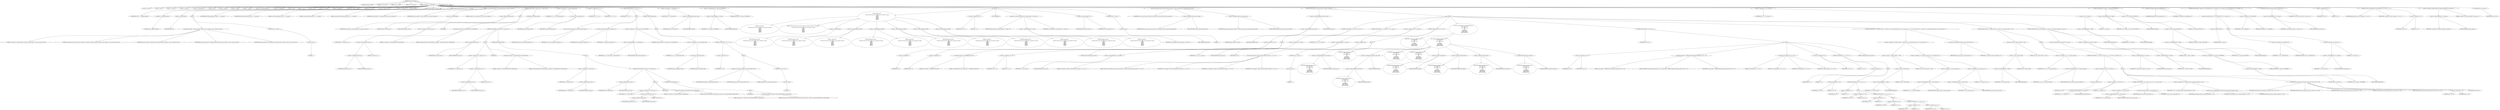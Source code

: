 digraph hostapd_notif_assoc {  
"1000120" [label = "(METHOD,hostapd_notif_assoc)" ]
"1000121" [label = "(PARAM,hostapd_data *hapd)" ]
"1000122" [label = "(PARAM,const u8 *addr)" ]
"1000123" [label = "(PARAM,const u8 *req_ies)" ]
"1000124" [label = "(PARAM,size_t req_ies_len)" ]
"1000125" [label = "(PARAM,int reassoc)" ]
"1000126" [label = "(BLOCK,,)" ]
"1000127" [label = "(LOCAL,v9: const u8 *)" ]
"1000128" [label = "(LOCAL,v10: size_t)" ]
"1000129" [label = "(LOCAL,v11: sta_info *)" ]
"1000130" [label = "(LOCAL,v12: sta_info *)" ]
"1000131" [label = "(LOCAL,v13: hostapd_iface *)" ]
"1000132" [label = "(LOCAL,v14: int)" ]
"1000133" [label = "(LOCAL,v15: __int64)" ]
"1000134" [label = "(LOCAL,v16: __int64)" ]
"1000135" [label = "(LOCAL,v17: __int64)" ]
"1000136" [label = "(LOCAL,v18: wpa_state_machine *)" ]
"1000137" [label = "(LOCAL,v19: unsigned int)" ]
"1000138" [label = "(LOCAL,v20: int)" ]
"1000139" [label = "(LOCAL,v21: u8 *)" ]
"1000140" [label = "(LOCAL,v22: int)" ]
"1000141" [label = "(LOCAL,v23: wpa_event)" ]
"1000142" [label = "(LOCAL,p: unsigned int)" ]
"1000143" [label = "(LOCAL,elems: ieee802_11_elems)" ]
"1000144" [label = "(LOCAL,buf: u8 [ 1064 ])" ]
"1000145" [label = "(LOCAL,v28: unsigned __int64)" ]
"1000146" [label = "(<operator>.assignment,v28 = __readfsqword(0x28u))" ]
"1000147" [label = "(IDENTIFIER,v28,v28 = __readfsqword(0x28u))" ]
"1000148" [label = "(__readfsqword,__readfsqword(0x28u))" ]
"1000149" [label = "(LITERAL,0x28u,__readfsqword(0x28u))" ]
"1000150" [label = "(CONTROL_STRUCTURE,if ( !addr ),if ( !addr ))" ]
"1000151" [label = "(<operator>.logicalNot,!addr)" ]
"1000152" [label = "(IDENTIFIER,addr,!addr)" ]
"1000153" [label = "(BLOCK,,)" ]
"1000154" [label = "(wpa_printf,wpa_printf(2, \"hostapd_notif_assoc: Skip event with no address\", req_ies, req_ies_len, reassoc))" ]
"1000155" [label = "(LITERAL,2,wpa_printf(2, \"hostapd_notif_assoc: Skip event with no address\", req_ies, req_ies_len, reassoc))" ]
"1000156" [label = "(LITERAL,\"hostapd_notif_assoc: Skip event with no address\",wpa_printf(2, \"hostapd_notif_assoc: Skip event with no address\", req_ies, req_ies_len, reassoc))" ]
"1000157" [label = "(IDENTIFIER,req_ies,wpa_printf(2, \"hostapd_notif_assoc: Skip event with no address\", req_ies, req_ies_len, reassoc))" ]
"1000158" [label = "(IDENTIFIER,req_ies_len,wpa_printf(2, \"hostapd_notif_assoc: Skip event with no address\", req_ies, req_ies_len, reassoc))" ]
"1000159" [label = "(IDENTIFIER,reassoc,wpa_printf(2, \"hostapd_notif_assoc: Skip event with no address\", req_ies, req_ies_len, reassoc))" ]
"1000160" [label = "(RETURN,return -1;,return -1;)" ]
"1000161" [label = "(<operator>.minus,-1)" ]
"1000162" [label = "(LITERAL,1,-1)" ]
"1000163" [label = "(hostapd_logger,hostapd_logger(hapd, addr, 1u, 2, \"associated\"))" ]
"1000164" [label = "(IDENTIFIER,hapd,hostapd_logger(hapd, addr, 1u, 2, \"associated\"))" ]
"1000165" [label = "(IDENTIFIER,addr,hostapd_logger(hapd, addr, 1u, 2, \"associated\"))" ]
"1000166" [label = "(LITERAL,1u,hostapd_logger(hapd, addr, 1u, 2, \"associated\"))" ]
"1000167" [label = "(LITERAL,2,hostapd_logger(hapd, addr, 1u, 2, \"associated\"))" ]
"1000168" [label = "(LITERAL,\"associated\",hostapd_logger(hapd, addr, 1u, 2, \"associated\"))" ]
"1000169" [label = "(ieee802_11_parse_elems,ieee802_11_parse_elems(req_ies, req_ies_len, &elems, 0))" ]
"1000170" [label = "(IDENTIFIER,req_ies,ieee802_11_parse_elems(req_ies, req_ies_len, &elems, 0))" ]
"1000171" [label = "(IDENTIFIER,req_ies_len,ieee802_11_parse_elems(req_ies, req_ies_len, &elems, 0))" ]
"1000172" [label = "(<operator>.addressOf,&elems)" ]
"1000173" [label = "(IDENTIFIER,elems,ieee802_11_parse_elems(req_ies, req_ies_len, &elems, 0))" ]
"1000174" [label = "(LITERAL,0,ieee802_11_parse_elems(req_ies, req_ies_len, &elems, 0))" ]
"1000175" [label = "(CONTROL_STRUCTURE,if ( elems.wps_ie ),if ( elems.wps_ie ))" ]
"1000176" [label = "(<operator>.fieldAccess,elems.wps_ie)" ]
"1000177" [label = "(IDENTIFIER,elems,if ( elems.wps_ie ))" ]
"1000178" [label = "(FIELD_IDENTIFIER,wps_ie,wps_ie)" ]
"1000179" [label = "(BLOCK,,)" ]
"1000180" [label = "(<operator>.assignment,v9 = elems.wps_ie - 2)" ]
"1000181" [label = "(IDENTIFIER,v9,v9 = elems.wps_ie - 2)" ]
"1000182" [label = "(<operator>.subtraction,elems.wps_ie - 2)" ]
"1000183" [label = "(<operator>.fieldAccess,elems.wps_ie)" ]
"1000184" [label = "(IDENTIFIER,elems,elems.wps_ie - 2)" ]
"1000185" [label = "(FIELD_IDENTIFIER,wps_ie,wps_ie)" ]
"1000186" [label = "(LITERAL,2,elems.wps_ie - 2)" ]
"1000187" [label = "(IDENTIFIER,L,)" ]
"1000188" [label = "(wpa_printf,wpa_printf(2, \"STA included WPS IE in (Re)AssocReq\"))" ]
"1000189" [label = "(LITERAL,2,wpa_printf(2, \"STA included WPS IE in (Re)AssocReq\"))" ]
"1000190" [label = "(LITERAL,\"STA included WPS IE in (Re)AssocReq\",wpa_printf(2, \"STA included WPS IE in (Re)AssocReq\"))" ]
"1000191" [label = "(CONTROL_STRUCTURE,else,else)" ]
"1000192" [label = "(CONTROL_STRUCTURE,if ( elems.rsn_ie ),if ( elems.rsn_ie ))" ]
"1000193" [label = "(<operator>.fieldAccess,elems.rsn_ie)" ]
"1000194" [label = "(IDENTIFIER,elems,if ( elems.rsn_ie ))" ]
"1000195" [label = "(FIELD_IDENTIFIER,rsn_ie,rsn_ie)" ]
"1000196" [label = "(BLOCK,,)" ]
"1000197" [label = "(<operator>.assignment,v9 = elems.rsn_ie - 2)" ]
"1000198" [label = "(IDENTIFIER,v9,v9 = elems.rsn_ie - 2)" ]
"1000199" [label = "(<operator>.subtraction,elems.rsn_ie - 2)" ]
"1000200" [label = "(<operator>.fieldAccess,elems.rsn_ie)" ]
"1000201" [label = "(IDENTIFIER,elems,elems.rsn_ie - 2)" ]
"1000202" [label = "(FIELD_IDENTIFIER,rsn_ie,rsn_ie)" ]
"1000203" [label = "(LITERAL,2,elems.rsn_ie - 2)" ]
"1000204" [label = "(IDENTIFIER,L,)" ]
"1000205" [label = "(wpa_printf,wpa_printf(2, \"STA included RSN IE in (Re)AssocReq\"))" ]
"1000206" [label = "(LITERAL,2,wpa_printf(2, \"STA included RSN IE in (Re)AssocReq\"))" ]
"1000207" [label = "(LITERAL,\"STA included RSN IE in (Re)AssocReq\",wpa_printf(2, \"STA included RSN IE in (Re)AssocReq\"))" ]
"1000208" [label = "(CONTROL_STRUCTURE,else,else)" ]
"1000209" [label = "(BLOCK,,)" ]
"1000210" [label = "(<operator>.assignment,v9 = elems.wpa_ie)" ]
"1000211" [label = "(IDENTIFIER,v9,v9 = elems.wpa_ie)" ]
"1000212" [label = "(<operator>.fieldAccess,elems.wpa_ie)" ]
"1000213" [label = "(IDENTIFIER,elems,v9 = elems.wpa_ie)" ]
"1000214" [label = "(FIELD_IDENTIFIER,wpa_ie,wpa_ie)" ]
"1000215" [label = "(CONTROL_STRUCTURE,if ( elems.wpa_ie ),if ( elems.wpa_ie ))" ]
"1000216" [label = "(<operator>.fieldAccess,elems.wpa_ie)" ]
"1000217" [label = "(IDENTIFIER,elems,if ( elems.wpa_ie ))" ]
"1000218" [label = "(FIELD_IDENTIFIER,wpa_ie,wpa_ie)" ]
"1000219" [label = "(BLOCK,,)" ]
"1000220" [label = "(<operator>.assignment,v9 = elems.wpa_ie - 2)" ]
"1000221" [label = "(IDENTIFIER,v9,v9 = elems.wpa_ie - 2)" ]
"1000222" [label = "(<operator>.subtraction,elems.wpa_ie - 2)" ]
"1000223" [label = "(<operator>.fieldAccess,elems.wpa_ie)" ]
"1000224" [label = "(IDENTIFIER,elems,elems.wpa_ie - 2)" ]
"1000225" [label = "(FIELD_IDENTIFIER,wpa_ie,wpa_ie)" ]
"1000226" [label = "(LITERAL,2,elems.wpa_ie - 2)" ]
"1000227" [label = "(IDENTIFIER,L,)" ]
"1000228" [label = "(wpa_printf,wpa_printf(2, \"STA included WPA IE in (Re)AssocReq\"))" ]
"1000229" [label = "(LITERAL,2,wpa_printf(2, \"STA included WPA IE in (Re)AssocReq\"))" ]
"1000230" [label = "(LITERAL,\"STA included WPA IE in (Re)AssocReq\",wpa_printf(2, \"STA included WPA IE in (Re)AssocReq\"))" ]
"1000231" [label = "(CONTROL_STRUCTURE,else,else)" ]
"1000232" [label = "(BLOCK,,)" ]
"1000233" [label = "(IDENTIFIER,L,)" ]
"1000234" [label = "(wpa_printf,wpa_printf(2, \"STA did not include WPS/RSN/WPA IE in (Re)AssocReq\"))" ]
"1000235" [label = "(LITERAL,2,wpa_printf(2, \"STA did not include WPS/RSN/WPA IE in (Re)AssocReq\"))" ]
"1000236" [label = "(LITERAL,\"STA did not include WPS/RSN/WPA IE in (Re)AssocReq\",wpa_printf(2, \"STA did not include WPS/RSN/WPA IE in (Re)AssocReq\"))" ]
"1000237" [label = "(<operator>.assignment,v11 = ap_get_sta(hapd, addr))" ]
"1000238" [label = "(IDENTIFIER,v11,v11 = ap_get_sta(hapd, addr))" ]
"1000239" [label = "(ap_get_sta,ap_get_sta(hapd, addr))" ]
"1000240" [label = "(IDENTIFIER,hapd,ap_get_sta(hapd, addr))" ]
"1000241" [label = "(IDENTIFIER,addr,ap_get_sta(hapd, addr))" ]
"1000242" [label = "(<operator>.assignment,v12 = v11)" ]
"1000243" [label = "(IDENTIFIER,v12,v12 = v11)" ]
"1000244" [label = "(IDENTIFIER,v11,v12 = v11)" ]
"1000245" [label = "(CONTROL_STRUCTURE,if ( v11 ),if ( v11 ))" ]
"1000246" [label = "(IDENTIFIER,v11,if ( v11 ))" ]
"1000247" [label = "(BLOCK,,)" ]
"1000248" [label = "(ap_sta_no_session_timeout,ap_sta_no_session_timeout(hapd, v11))" ]
"1000249" [label = "(IDENTIFIER,hapd,ap_sta_no_session_timeout(hapd, v11))" ]
"1000250" [label = "(IDENTIFIER,v11,ap_sta_no_session_timeout(hapd, v11))" ]
"1000251" [label = "(accounting_sta_stop,accounting_sta_stop(hapd, v12))" ]
"1000252" [label = "(IDENTIFIER,hapd,accounting_sta_stop(hapd, v12))" ]
"1000253" [label = "(IDENTIFIER,v12,accounting_sta_stop(hapd, v12))" ]
"1000254" [label = "(<operator>.assignment,v12->timeout_next = STA_NULLFUNC)" ]
"1000255" [label = "(<operator>.indirectFieldAccess,v12->timeout_next)" ]
"1000256" [label = "(IDENTIFIER,v12,v12->timeout_next = STA_NULLFUNC)" ]
"1000257" [label = "(FIELD_IDENTIFIER,timeout_next,timeout_next)" ]
"1000258" [label = "(IDENTIFIER,STA_NULLFUNC,v12->timeout_next = STA_NULLFUNC)" ]
"1000259" [label = "(CONTROL_STRUCTURE,else,else)" ]
"1000260" [label = "(BLOCK,,)" ]
"1000261" [label = "(<operator>.assignment,v12 = ap_sta_add(hapd, addr))" ]
"1000262" [label = "(IDENTIFIER,v12,v12 = ap_sta_add(hapd, addr))" ]
"1000263" [label = "(ap_sta_add,ap_sta_add(hapd, addr))" ]
"1000264" [label = "(IDENTIFIER,hapd,ap_sta_add(hapd, addr))" ]
"1000265" [label = "(IDENTIFIER,addr,ap_sta_add(hapd, addr))" ]
"1000266" [label = "(CONTROL_STRUCTURE,if ( !v12 ),if ( !v12 ))" ]
"1000267" [label = "(<operator>.logicalNot,!v12)" ]
"1000268" [label = "(IDENTIFIER,v12,!v12)" ]
"1000269" [label = "(BLOCK,,)" ]
"1000270" [label = "(hostapd_drv_sta_disassoc,hostapd_drv_sta_disassoc(hapd, addr, 5))" ]
"1000271" [label = "(IDENTIFIER,hapd,hostapd_drv_sta_disassoc(hapd, addr, 5))" ]
"1000272" [label = "(IDENTIFIER,addr,hostapd_drv_sta_disassoc(hapd, addr, 5))" ]
"1000273" [label = "(LITERAL,5,hostapd_drv_sta_disassoc(hapd, addr, 5))" ]
"1000274" [label = "(RETURN,return -1;,return -1;)" ]
"1000275" [label = "(<operator>.minus,-1)" ]
"1000276" [label = "(LITERAL,1,-1)" ]
"1000277" [label = "(<operator>.assignment,v13 = hapd->iface)" ]
"1000278" [label = "(IDENTIFIER,v13,v13 = hapd->iface)" ]
"1000279" [label = "(<operator>.indirectFieldAccess,hapd->iface)" ]
"1000280" [label = "(IDENTIFIER,hapd,v13 = hapd->iface)" ]
"1000281" [label = "(FIELD_IDENTIFIER,iface,iface)" ]
"1000282" [label = "(<operators>.assignmentAnd,v12->flags &= 0xFFFECFFF)" ]
"1000283" [label = "(<operator>.indirectFieldAccess,v12->flags)" ]
"1000284" [label = "(IDENTIFIER,v12,v12->flags &= 0xFFFECFFF)" ]
"1000285" [label = "(FIELD_IDENTIFIER,flags,flags)" ]
"1000286" [label = "(LITERAL,0xFFFECFFF,v12->flags &= 0xFFFECFFF)" ]
"1000287" [label = "(BLOCK,,)" ]
"1000288" [label = "(wpa_printf,wpa_printf(\n      3,\n      \"STA %02x:%02x:%02x:%02x:%02x:%02x not allowed to connect\",\n      *addr,\n      addr[1],\n      addr[2],\n      addr[3],\n      addr[4],\n      addr[5]))" ]
"1000289" [label = "(LITERAL,3,wpa_printf(\n      3,\n      \"STA %02x:%02x:%02x:%02x:%02x:%02x not allowed to connect\",\n      *addr,\n      addr[1],\n      addr[2],\n      addr[3],\n      addr[4],\n      addr[5]))" ]
"1000290" [label = "(LITERAL,\"STA %02x:%02x:%02x:%02x:%02x:%02x not allowed to connect\",wpa_printf(\n      3,\n      \"STA %02x:%02x:%02x:%02x:%02x:%02x not allowed to connect\",\n      *addr,\n      addr[1],\n      addr[2],\n      addr[3],\n      addr[4],\n      addr[5]))" ]
"1000291" [label = "(<operator>.indirection,*addr)" ]
"1000292" [label = "(IDENTIFIER,addr,wpa_printf(\n      3,\n      \"STA %02x:%02x:%02x:%02x:%02x:%02x not allowed to connect\",\n      *addr,\n      addr[1],\n      addr[2],\n      addr[3],\n      addr[4],\n      addr[5]))" ]
"1000293" [label = "(<operator>.indirectIndexAccess,addr[1])" ]
"1000294" [label = "(IDENTIFIER,addr,wpa_printf(\n      3,\n      \"STA %02x:%02x:%02x:%02x:%02x:%02x not allowed to connect\",\n      *addr,\n      addr[1],\n      addr[2],\n      addr[3],\n      addr[4],\n      addr[5]))" ]
"1000295" [label = "(LITERAL,1,wpa_printf(\n      3,\n      \"STA %02x:%02x:%02x:%02x:%02x:%02x not allowed to connect\",\n      *addr,\n      addr[1],\n      addr[2],\n      addr[3],\n      addr[4],\n      addr[5]))" ]
"1000296" [label = "(<operator>.indirectIndexAccess,addr[2])" ]
"1000297" [label = "(IDENTIFIER,addr,wpa_printf(\n      3,\n      \"STA %02x:%02x:%02x:%02x:%02x:%02x not allowed to connect\",\n      *addr,\n      addr[1],\n      addr[2],\n      addr[3],\n      addr[4],\n      addr[5]))" ]
"1000298" [label = "(LITERAL,2,wpa_printf(\n      3,\n      \"STA %02x:%02x:%02x:%02x:%02x:%02x not allowed to connect\",\n      *addr,\n      addr[1],\n      addr[2],\n      addr[3],\n      addr[4],\n      addr[5]))" ]
"1000299" [label = "(<operator>.indirectIndexAccess,addr[3])" ]
"1000300" [label = "(IDENTIFIER,addr,wpa_printf(\n      3,\n      \"STA %02x:%02x:%02x:%02x:%02x:%02x not allowed to connect\",\n      *addr,\n      addr[1],\n      addr[2],\n      addr[3],\n      addr[4],\n      addr[5]))" ]
"1000301" [label = "(LITERAL,3,wpa_printf(\n      3,\n      \"STA %02x:%02x:%02x:%02x:%02x:%02x not allowed to connect\",\n      *addr,\n      addr[1],\n      addr[2],\n      addr[3],\n      addr[4],\n      addr[5]))" ]
"1000302" [label = "(<operator>.indirectIndexAccess,addr[4])" ]
"1000303" [label = "(IDENTIFIER,addr,wpa_printf(\n      3,\n      \"STA %02x:%02x:%02x:%02x:%02x:%02x not allowed to connect\",\n      *addr,\n      addr[1],\n      addr[2],\n      addr[3],\n      addr[4],\n      addr[5]))" ]
"1000304" [label = "(LITERAL,4,wpa_printf(\n      3,\n      \"STA %02x:%02x:%02x:%02x:%02x:%02x not allowed to connect\",\n      *addr,\n      addr[1],\n      addr[2],\n      addr[3],\n      addr[4],\n      addr[5]))" ]
"1000305" [label = "(<operator>.indirectIndexAccess,addr[5])" ]
"1000306" [label = "(IDENTIFIER,addr,wpa_printf(\n      3,\n      \"STA %02x:%02x:%02x:%02x:%02x:%02x not allowed to connect\",\n      *addr,\n      addr[1],\n      addr[2],\n      addr[3],\n      addr[4],\n      addr[5]))" ]
"1000307" [label = "(LITERAL,5,wpa_printf(\n      3,\n      \"STA %02x:%02x:%02x:%02x:%02x:%02x not allowed to connect\",\n      *addr,\n      addr[1],\n      addr[2],\n      addr[3],\n      addr[4],\n      addr[5]))" ]
"1000308" [label = "(<operator>.assignment,v14 = 1)" ]
"1000309" [label = "(IDENTIFIER,v14,v14 = 1)" ]
"1000310" [label = "(LITERAL,1,v14 = 1)" ]
"1000311" [label = "(JUMP_TARGET,fail)" ]
"1000312" [label = "(hostapd_drv_sta_disassoc,hostapd_drv_sta_disassoc(hapd, v12->addr, v14))" ]
"1000313" [label = "(IDENTIFIER,hapd,hostapd_drv_sta_disassoc(hapd, v12->addr, v14))" ]
"1000314" [label = "(<operator>.indirectFieldAccess,v12->addr)" ]
"1000315" [label = "(IDENTIFIER,v12,hostapd_drv_sta_disassoc(hapd, v12->addr, v14))" ]
"1000316" [label = "(FIELD_IDENTIFIER,addr,addr)" ]
"1000317" [label = "(IDENTIFIER,v14,hostapd_drv_sta_disassoc(hapd, v12->addr, v14))" ]
"1000318" [label = "(ap_free_sta,ap_free_sta(hapd, v12))" ]
"1000319" [label = "(IDENTIFIER,hapd,ap_free_sta(hapd, v12))" ]
"1000320" [label = "(IDENTIFIER,v12,ap_free_sta(hapd, v12))" ]
"1000321" [label = "(RETURN,return -1;,return -1;)" ]
"1000322" [label = "(<operator>.minus,-1)" ]
"1000323" [label = "(LITERAL,1,-1)" ]
"1000324" [label = "(ap_copy_sta_supp_op_classes,ap_copy_sta_supp_op_classes(v12, elems.supp_op_classes, elems.supp_op_classes_len))" ]
"1000325" [label = "(IDENTIFIER,v12,ap_copy_sta_supp_op_classes(v12, elems.supp_op_classes, elems.supp_op_classes_len))" ]
"1000326" [label = "(<operator>.fieldAccess,elems.supp_op_classes)" ]
"1000327" [label = "(IDENTIFIER,elems,ap_copy_sta_supp_op_classes(v12, elems.supp_op_classes, elems.supp_op_classes_len))" ]
"1000328" [label = "(FIELD_IDENTIFIER,supp_op_classes,supp_op_classes)" ]
"1000329" [label = "(<operator>.fieldAccess,elems.supp_op_classes_len)" ]
"1000330" [label = "(IDENTIFIER,elems,ap_copy_sta_supp_op_classes(v12, elems.supp_op_classes, elems.supp_op_classes_len))" ]
"1000331" [label = "(FIELD_IDENTIFIER,supp_op_classes_len,supp_op_classes_len)" ]
"1000332" [label = "(CONTROL_STRUCTURE,if ( hapd->conf->wpa ),if ( hapd->conf->wpa ))" ]
"1000333" [label = "(<operator>.indirectFieldAccess,hapd->conf->wpa)" ]
"1000334" [label = "(<operator>.indirectFieldAccess,hapd->conf)" ]
"1000335" [label = "(IDENTIFIER,hapd,if ( hapd->conf->wpa ))" ]
"1000336" [label = "(FIELD_IDENTIFIER,conf,conf)" ]
"1000337" [label = "(FIELD_IDENTIFIER,wpa,wpa)" ]
"1000338" [label = "(BLOCK,,)" ]
"1000339" [label = "(CONTROL_STRUCTURE,if ( !v9 || !v10 ),if ( !v9 || !v10 ))" ]
"1000340" [label = "(<operator>.logicalOr,!v9 || !v10)" ]
"1000341" [label = "(<operator>.logicalNot,!v9)" ]
"1000342" [label = "(IDENTIFIER,v9,!v9)" ]
"1000343" [label = "(<operator>.logicalNot,!v10)" ]
"1000344" [label = "(IDENTIFIER,v10,!v10)" ]
"1000345" [label = "(BLOCK,,)" ]
"1000346" [label = "(wpa_printf,wpa_printf(2, \"No WPA/RSN IE from STA\"))" ]
"1000347" [label = "(LITERAL,2,wpa_printf(2, \"No WPA/RSN IE from STA\"))" ]
"1000348" [label = "(LITERAL,\"No WPA/RSN IE from STA\",wpa_printf(2, \"No WPA/RSN IE from STA\"))" ]
"1000349" [label = "(<operator>.assignment,v14 = 13)" ]
"1000350" [label = "(IDENTIFIER,v14,v14 = 13)" ]
"1000351" [label = "(LITERAL,13,v14 = 13)" ]
"1000352" [label = "(CONTROL_STRUCTURE,goto fail;,goto fail;)" ]
"1000353" [label = "(CONTROL_STRUCTURE,if ( !v12->wpa_sm ),if ( !v12->wpa_sm ))" ]
"1000354" [label = "(<operator>.logicalNot,!v12->wpa_sm)" ]
"1000355" [label = "(<operator>.indirectFieldAccess,v12->wpa_sm)" ]
"1000356" [label = "(IDENTIFIER,v12,!v12->wpa_sm)" ]
"1000357" [label = "(FIELD_IDENTIFIER,wpa_sm,wpa_sm)" ]
"1000358" [label = "(<operator>.assignment,v18 = v12->wpa_sm)" ]
"1000359" [label = "(IDENTIFIER,v18,v18 = v12->wpa_sm)" ]
"1000360" [label = "(<operator>.indirectFieldAccess,v12->wpa_sm)" ]
"1000361" [label = "(IDENTIFIER,v12,v18 = v12->wpa_sm)" ]
"1000362" [label = "(FIELD_IDENTIFIER,wpa_sm,wpa_sm)" ]
"1000363" [label = "(CONTROL_STRUCTURE,if ( !v18 ),if ( !v18 ))" ]
"1000364" [label = "(<operator>.logicalNot,!v18)" ]
"1000365" [label = "(IDENTIFIER,v18,!v18)" ]
"1000366" [label = "(BLOCK,,)" ]
"1000367" [label = "(wpa_printf,wpa_printf(5, \"Failed to initialize WPA state machine\", v15, v16, v17))" ]
"1000368" [label = "(LITERAL,5,wpa_printf(5, \"Failed to initialize WPA state machine\", v15, v16, v17))" ]
"1000369" [label = "(LITERAL,\"Failed to initialize WPA state machine\",wpa_printf(5, \"Failed to initialize WPA state machine\", v15, v16, v17))" ]
"1000370" [label = "(IDENTIFIER,v15,wpa_printf(5, \"Failed to initialize WPA state machine\", v15, v16, v17))" ]
"1000371" [label = "(IDENTIFIER,v16,wpa_printf(5, \"Failed to initialize WPA state machine\", v15, v16, v17))" ]
"1000372" [label = "(IDENTIFIER,v17,wpa_printf(5, \"Failed to initialize WPA state machine\", v15, v16, v17))" ]
"1000373" [label = "(RETURN,return -1;,return -1;)" ]
"1000374" [label = "(<operator>.minus,-1)" ]
"1000375" [label = "(LITERAL,1,-1)" ]
"1000376" [label = "(<operator>.assignment,v19 = wpa_validate_wpa_ie(\n            hapd->wpa_auth,\n            v18,\n            hapd->iface->freq,\n            v9,\n            v10,\n            elems.mdie,\n            elems.mdie_len,\n            elems.owe_dh,\n            elems.owe_dh_len))" ]
"1000377" [label = "(IDENTIFIER,v19,v19 = wpa_validate_wpa_ie(\n            hapd->wpa_auth,\n            v18,\n            hapd->iface->freq,\n            v9,\n            v10,\n            elems.mdie,\n            elems.mdie_len,\n            elems.owe_dh,\n            elems.owe_dh_len))" ]
"1000378" [label = "(wpa_validate_wpa_ie,wpa_validate_wpa_ie(\n            hapd->wpa_auth,\n            v18,\n            hapd->iface->freq,\n            v9,\n            v10,\n            elems.mdie,\n            elems.mdie_len,\n            elems.owe_dh,\n            elems.owe_dh_len))" ]
"1000379" [label = "(<operator>.indirectFieldAccess,hapd->wpa_auth)" ]
"1000380" [label = "(IDENTIFIER,hapd,wpa_validate_wpa_ie(\n            hapd->wpa_auth,\n            v18,\n            hapd->iface->freq,\n            v9,\n            v10,\n            elems.mdie,\n            elems.mdie_len,\n            elems.owe_dh,\n            elems.owe_dh_len))" ]
"1000381" [label = "(FIELD_IDENTIFIER,wpa_auth,wpa_auth)" ]
"1000382" [label = "(IDENTIFIER,v18,wpa_validate_wpa_ie(\n            hapd->wpa_auth,\n            v18,\n            hapd->iface->freq,\n            v9,\n            v10,\n            elems.mdie,\n            elems.mdie_len,\n            elems.owe_dh,\n            elems.owe_dh_len))" ]
"1000383" [label = "(<operator>.indirectFieldAccess,hapd->iface->freq)" ]
"1000384" [label = "(<operator>.indirectFieldAccess,hapd->iface)" ]
"1000385" [label = "(IDENTIFIER,hapd,wpa_validate_wpa_ie(\n            hapd->wpa_auth,\n            v18,\n            hapd->iface->freq,\n            v9,\n            v10,\n            elems.mdie,\n            elems.mdie_len,\n            elems.owe_dh,\n            elems.owe_dh_len))" ]
"1000386" [label = "(FIELD_IDENTIFIER,iface,iface)" ]
"1000387" [label = "(FIELD_IDENTIFIER,freq,freq)" ]
"1000388" [label = "(IDENTIFIER,v9,wpa_validate_wpa_ie(\n            hapd->wpa_auth,\n            v18,\n            hapd->iface->freq,\n            v9,\n            v10,\n            elems.mdie,\n            elems.mdie_len,\n            elems.owe_dh,\n            elems.owe_dh_len))" ]
"1000389" [label = "(IDENTIFIER,v10,wpa_validate_wpa_ie(\n            hapd->wpa_auth,\n            v18,\n            hapd->iface->freq,\n            v9,\n            v10,\n            elems.mdie,\n            elems.mdie_len,\n            elems.owe_dh,\n            elems.owe_dh_len))" ]
"1000390" [label = "(<operator>.fieldAccess,elems.mdie)" ]
"1000391" [label = "(IDENTIFIER,elems,wpa_validate_wpa_ie(\n            hapd->wpa_auth,\n            v18,\n            hapd->iface->freq,\n            v9,\n            v10,\n            elems.mdie,\n            elems.mdie_len,\n            elems.owe_dh,\n            elems.owe_dh_len))" ]
"1000392" [label = "(FIELD_IDENTIFIER,mdie,mdie)" ]
"1000393" [label = "(<operator>.fieldAccess,elems.mdie_len)" ]
"1000394" [label = "(IDENTIFIER,elems,wpa_validate_wpa_ie(\n            hapd->wpa_auth,\n            v18,\n            hapd->iface->freq,\n            v9,\n            v10,\n            elems.mdie,\n            elems.mdie_len,\n            elems.owe_dh,\n            elems.owe_dh_len))" ]
"1000395" [label = "(FIELD_IDENTIFIER,mdie_len,mdie_len)" ]
"1000396" [label = "(<operator>.fieldAccess,elems.owe_dh)" ]
"1000397" [label = "(IDENTIFIER,elems,wpa_validate_wpa_ie(\n            hapd->wpa_auth,\n            v18,\n            hapd->iface->freq,\n            v9,\n            v10,\n            elems.mdie,\n            elems.mdie_len,\n            elems.owe_dh,\n            elems.owe_dh_len))" ]
"1000398" [label = "(FIELD_IDENTIFIER,owe_dh,owe_dh)" ]
"1000399" [label = "(<operator>.fieldAccess,elems.owe_dh_len)" ]
"1000400" [label = "(IDENTIFIER,elems,wpa_validate_wpa_ie(\n            hapd->wpa_auth,\n            v18,\n            hapd->iface->freq,\n            v9,\n            v10,\n            elems.mdie,\n            elems.mdie_len,\n            elems.owe_dh,\n            elems.owe_dh_len))" ]
"1000401" [label = "(FIELD_IDENTIFIER,owe_dh_len,owe_dh_len)" ]
"1000402" [label = "(CONTROL_STRUCTURE,if ( v19 ),if ( v19 ))" ]
"1000403" [label = "(IDENTIFIER,v19,if ( v19 ))" ]
"1000404" [label = "(BLOCK,,)" ]
"1000405" [label = "(<operator>.assignment,p = v19)" ]
"1000406" [label = "(IDENTIFIER,p,p = v19)" ]
"1000407" [label = "(IDENTIFIER,v19,p = v19)" ]
"1000408" [label = "(wpa_printf,wpa_printf(2, \"WPA/RSN information element rejected? (res %u)\", v19))" ]
"1000409" [label = "(LITERAL,2,wpa_printf(2, \"WPA/RSN information element rejected? (res %u)\", v19))" ]
"1000410" [label = "(LITERAL,\"WPA/RSN information element rejected? (res %u)\",wpa_printf(2, \"WPA/RSN information element rejected? (res %u)\", v19))" ]
"1000411" [label = "(IDENTIFIER,v19,wpa_printf(2, \"WPA/RSN information element rejected? (res %u)\", v19))" ]
"1000412" [label = "(wpa_hexdump,wpa_hexdump(2, \"IE\", v9, v10))" ]
"1000413" [label = "(LITERAL,2,wpa_hexdump(2, \"IE\", v9, v10))" ]
"1000414" [label = "(LITERAL,\"IE\",wpa_hexdump(2, \"IE\", v9, v10))" ]
"1000415" [label = "(IDENTIFIER,v9,wpa_hexdump(2, \"IE\", v9, v10))" ]
"1000416" [label = "(IDENTIFIER,v10,wpa_hexdump(2, \"IE\", v9, v10))" ]
"1000417" [label = "(<operator>.assignment,v14 = 18)" ]
"1000418" [label = "(IDENTIFIER,v14,v14 = 18)" ]
"1000419" [label = "(LITERAL,18,v14 = 18)" ]
"1000420" [label = "(CONTROL_STRUCTURE,if ( p != 2 ),if ( p != 2 ))" ]
"1000421" [label = "(<operator>.notEquals,p != 2)" ]
"1000422" [label = "(IDENTIFIER,p,p != 2)" ]
"1000423" [label = "(LITERAL,2,p != 2)" ]
"1000424" [label = "(BLOCK,,)" ]
"1000425" [label = "(<operator>.assignment,v14 = 19)" ]
"1000426" [label = "(IDENTIFIER,v14,v14 = 19)" ]
"1000427" [label = "(LITERAL,19,v14 = 19)" ]
"1000428" [label = "(CONTROL_STRUCTURE,if ( p != 3 ),if ( p != 3 ))" ]
"1000429" [label = "(<operator>.notEquals,p != 3)" ]
"1000430" [label = "(IDENTIFIER,p,p != 3)" ]
"1000431" [label = "(LITERAL,3,p != 3)" ]
"1000432" [label = "(BLOCK,,)" ]
"1000433" [label = "(<operator>.assignment,v14 = 20)" ]
"1000434" [label = "(IDENTIFIER,v14,v14 = 20)" ]
"1000435" [label = "(LITERAL,20,v14 = 20)" ]
"1000436" [label = "(CONTROL_STRUCTURE,if ( p != 4 ),if ( p != 4 ))" ]
"1000437" [label = "(<operator>.notEquals,p != 4)" ]
"1000438" [label = "(IDENTIFIER,p,p != 4)" ]
"1000439" [label = "(LITERAL,4,p != 4)" ]
"1000440" [label = "(BLOCK,,)" ]
"1000441" [label = "(<operator>.assignment,v14 = 24)" ]
"1000442" [label = "(IDENTIFIER,v14,v14 = 24)" ]
"1000443" [label = "(LITERAL,24,v14 = 24)" ]
"1000444" [label = "(CONTROL_STRUCTURE,if ( p != 8 ),if ( p != 8 ))" ]
"1000445" [label = "(<operator>.notEquals,p != 8)" ]
"1000446" [label = "(IDENTIFIER,p,p != 8)" ]
"1000447" [label = "(LITERAL,8,p != 8)" ]
"1000448" [label = "(<operator>.assignment,v14 = 13)" ]
"1000449" [label = "(IDENTIFIER,v14,v14 = 13)" ]
"1000450" [label = "(LITERAL,13,v14 = 13)" ]
"1000451" [label = "(CONTROL_STRUCTURE,goto fail;,goto fail;)" ]
"1000452" [label = "(CONTROL_STRUCTURE,if ( (v12->flags & 0x402) == 1026 && !v12->sa_query_timed_out && v12->sa_query_count > 0 ),if ( (v12->flags & 0x402) == 1026 && !v12->sa_query_timed_out && v12->sa_query_count > 0 ))" ]
"1000453" [label = "(<operator>.logicalAnd,(v12->flags & 0x402) == 1026 && !v12->sa_query_timed_out && v12->sa_query_count > 0)" ]
"1000454" [label = "(<operator>.equals,(v12->flags & 0x402) == 1026)" ]
"1000455" [label = "(<operator>.and,v12->flags & 0x402)" ]
"1000456" [label = "(<operator>.indirectFieldAccess,v12->flags)" ]
"1000457" [label = "(IDENTIFIER,v12,v12->flags & 0x402)" ]
"1000458" [label = "(FIELD_IDENTIFIER,flags,flags)" ]
"1000459" [label = "(LITERAL,0x402,v12->flags & 0x402)" ]
"1000460" [label = "(LITERAL,1026,(v12->flags & 0x402) == 1026)" ]
"1000461" [label = "(<operator>.logicalAnd,!v12->sa_query_timed_out && v12->sa_query_count > 0)" ]
"1000462" [label = "(<operator>.logicalNot,!v12->sa_query_timed_out)" ]
"1000463" [label = "(<operator>.indirectFieldAccess,v12->sa_query_timed_out)" ]
"1000464" [label = "(IDENTIFIER,v12,!v12->sa_query_timed_out)" ]
"1000465" [label = "(FIELD_IDENTIFIER,sa_query_timed_out,sa_query_timed_out)" ]
"1000466" [label = "(<operator>.greaterThan,v12->sa_query_count > 0)" ]
"1000467" [label = "(<operator>.indirectFieldAccess,v12->sa_query_count)" ]
"1000468" [label = "(IDENTIFIER,v12,v12->sa_query_count > 0)" ]
"1000469" [label = "(FIELD_IDENTIFIER,sa_query_count,sa_query_count)" ]
"1000470" [label = "(LITERAL,0,v12->sa_query_count > 0)" ]
"1000471" [label = "(ap_check_sa_query_timeout,ap_check_sa_query_timeout(hapd, v12))" ]
"1000472" [label = "(IDENTIFIER,hapd,ap_check_sa_query_timeout(hapd, v12))" ]
"1000473" [label = "(IDENTIFIER,v12,ap_check_sa_query_timeout(hapd, v12))" ]
"1000474" [label = "(CONTROL_STRUCTURE,if ( (v12->flags & 0x402) == 1026 ),if ( (v12->flags & 0x402) == 1026 ))" ]
"1000475" [label = "(<operator>.equals,(v12->flags & 0x402) == 1026)" ]
"1000476" [label = "(<operator>.and,v12->flags & 0x402)" ]
"1000477" [label = "(<operator>.indirectFieldAccess,v12->flags)" ]
"1000478" [label = "(IDENTIFIER,v12,v12->flags & 0x402)" ]
"1000479" [label = "(FIELD_IDENTIFIER,flags,flags)" ]
"1000480" [label = "(LITERAL,0x402,v12->flags & 0x402)" ]
"1000481" [label = "(LITERAL,1026,(v12->flags & 0x402) == 1026)" ]
"1000482" [label = "(BLOCK,,)" ]
"1000483" [label = "(<operator>.assignment,v20 = v12->sa_query_timed_out)" ]
"1000484" [label = "(IDENTIFIER,v20,v20 = v12->sa_query_timed_out)" ]
"1000485" [label = "(<operator>.indirectFieldAccess,v12->sa_query_timed_out)" ]
"1000486" [label = "(IDENTIFIER,v12,v20 = v12->sa_query_timed_out)" ]
"1000487" [label = "(FIELD_IDENTIFIER,sa_query_timed_out,sa_query_timed_out)" ]
"1000488" [label = "(CONTROL_STRUCTURE,if ( !v20 && v12->auth_alg != 2 ),if ( !v20 && v12->auth_alg != 2 ))" ]
"1000489" [label = "(<operator>.logicalAnd,!v20 && v12->auth_alg != 2)" ]
"1000490" [label = "(<operator>.logicalNot,!v20)" ]
"1000491" [label = "(IDENTIFIER,v20,!v20)" ]
"1000492" [label = "(<operator>.notEquals,v12->auth_alg != 2)" ]
"1000493" [label = "(<operator>.indirectFieldAccess,v12->auth_alg)" ]
"1000494" [label = "(IDENTIFIER,v12,v12->auth_alg != 2)" ]
"1000495" [label = "(FIELD_IDENTIFIER,auth_alg,auth_alg)" ]
"1000496" [label = "(LITERAL,2,v12->auth_alg != 2)" ]
"1000497" [label = "(BLOCK,,)" ]
"1000498" [label = "(CONTROL_STRUCTURE,if ( !v12->sa_query_count ),if ( !v12->sa_query_count ))" ]
"1000499" [label = "(<operator>.logicalNot,!v12->sa_query_count)" ]
"1000500" [label = "(<operator>.indirectFieldAccess,v12->sa_query_count)" ]
"1000501" [label = "(IDENTIFIER,v12,!v12->sa_query_count)" ]
"1000502" [label = "(FIELD_IDENTIFIER,sa_query_count,sa_query_count)" ]
"1000503" [label = "(ap_sta_start_sa_query,ap_sta_start_sa_query(hapd, v12))" ]
"1000504" [label = "(IDENTIFIER,hapd,ap_sta_start_sa_query(hapd, v12))" ]
"1000505" [label = "(IDENTIFIER,v12,ap_sta_start_sa_query(hapd, v12))" ]
"1000506" [label = "(<operator>.assignment,v21 = hostapd_eid_assoc_comeback_time(hapd, v12, buf))" ]
"1000507" [label = "(IDENTIFIER,v21,v21 = hostapd_eid_assoc_comeback_time(hapd, v12, buf))" ]
"1000508" [label = "(hostapd_eid_assoc_comeback_time,hostapd_eid_assoc_comeback_time(hapd, v12, buf))" ]
"1000509" [label = "(IDENTIFIER,hapd,hostapd_eid_assoc_comeback_time(hapd, v12, buf))" ]
"1000510" [label = "(IDENTIFIER,v12,hostapd_eid_assoc_comeback_time(hapd, v12, buf))" ]
"1000511" [label = "(IDENTIFIER,buf,hostapd_eid_assoc_comeback_time(hapd, v12, buf))" ]
"1000512" [label = "(hostapd_sta_assoc,hostapd_sta_assoc(hapd, addr, reassoc, 0x1Eu, buf, v21 - buf))" ]
"1000513" [label = "(IDENTIFIER,hapd,hostapd_sta_assoc(hapd, addr, reassoc, 0x1Eu, buf, v21 - buf))" ]
"1000514" [label = "(IDENTIFIER,addr,hostapd_sta_assoc(hapd, addr, reassoc, 0x1Eu, buf, v21 - buf))" ]
"1000515" [label = "(IDENTIFIER,reassoc,hostapd_sta_assoc(hapd, addr, reassoc, 0x1Eu, buf, v21 - buf))" ]
"1000516" [label = "(LITERAL,0x1Eu,hostapd_sta_assoc(hapd, addr, reassoc, 0x1Eu, buf, v21 - buf))" ]
"1000517" [label = "(IDENTIFIER,buf,hostapd_sta_assoc(hapd, addr, reassoc, 0x1Eu, buf, v21 - buf))" ]
"1000518" [label = "(<operator>.subtraction,v21 - buf)" ]
"1000519" [label = "(IDENTIFIER,v21,v21 - buf)" ]
"1000520" [label = "(IDENTIFIER,buf,v21 - buf)" ]
"1000521" [label = "(RETURN,return v20;,return v20;)" ]
"1000522" [label = "(IDENTIFIER,v20,return v20;)" ]
"1000523" [label = "(CONTROL_STRUCTURE,if ( wpa_auth_uses_mfp(v12->wpa_sm) ),if ( wpa_auth_uses_mfp(v12->wpa_sm) ))" ]
"1000524" [label = "(wpa_auth_uses_mfp,wpa_auth_uses_mfp(v12->wpa_sm))" ]
"1000525" [label = "(<operator>.indirectFieldAccess,v12->wpa_sm)" ]
"1000526" [label = "(IDENTIFIER,v12,wpa_auth_uses_mfp(v12->wpa_sm))" ]
"1000527" [label = "(FIELD_IDENTIFIER,wpa_sm,wpa_sm)" ]
"1000528" [label = "(<operators>.assignmentOr,v12->flags |= 0x400u)" ]
"1000529" [label = "(<operator>.indirectFieldAccess,v12->flags)" ]
"1000530" [label = "(IDENTIFIER,v12,v12->flags |= 0x400u)" ]
"1000531" [label = "(FIELD_IDENTIFIER,flags,flags)" ]
"1000532" [label = "(LITERAL,0x400u,v12->flags |= 0x400u)" ]
"1000533" [label = "(CONTROL_STRUCTURE,else,else)" ]
"1000534" [label = "(<operators>.assignmentAnd,v12->flags &= 0xFFFFFBFF)" ]
"1000535" [label = "(<operator>.indirectFieldAccess,v12->flags)" ]
"1000536" [label = "(IDENTIFIER,v12,v12->flags &= 0xFFFFFBFF)" ]
"1000537" [label = "(FIELD_IDENTIFIER,flags,flags)" ]
"1000538" [label = "(LITERAL,0xFFFFFBFF,v12->flags &= 0xFFFFFBFF)" ]
"1000539" [label = "(<operator>.assignment,v22 = v12->flags & 2)" ]
"1000540" [label = "(IDENTIFIER,v22,v22 = v12->flags & 2)" ]
"1000541" [label = "(<operator>.and,v12->flags & 2)" ]
"1000542" [label = "(<operator>.indirectFieldAccess,v12->flags)" ]
"1000543" [label = "(IDENTIFIER,v12,v12->flags & 2)" ]
"1000544" [label = "(FIELD_IDENTIFIER,flags,flags)" ]
"1000545" [label = "(LITERAL,2,v12->flags & 2)" ]
"1000546" [label = "(<operator>.assignment,v12->flags = v12->flags & 0xFFF7FFFF | 3)" ]
"1000547" [label = "(<operator>.indirectFieldAccess,v12->flags)" ]
"1000548" [label = "(IDENTIFIER,v12,v12->flags = v12->flags & 0xFFF7FFFF | 3)" ]
"1000549" [label = "(FIELD_IDENTIFIER,flags,flags)" ]
"1000550" [label = "(<operator>.or,v12->flags & 0xFFF7FFFF | 3)" ]
"1000551" [label = "(<operator>.and,v12->flags & 0xFFF7FFFF)" ]
"1000552" [label = "(<operator>.indirectFieldAccess,v12->flags)" ]
"1000553" [label = "(IDENTIFIER,v12,v12->flags & 0xFFF7FFFF)" ]
"1000554" [label = "(FIELD_IDENTIFIER,flags,flags)" ]
"1000555" [label = "(LITERAL,0xFFF7FFFF,v12->flags & 0xFFF7FFFF)" ]
"1000556" [label = "(LITERAL,3,v12->flags & 0xFFF7FFFF | 3)" ]
"1000557" [label = "(hostapd_set_sta_flags,hostapd_set_sta_flags(hapd, v12))" ]
"1000558" [label = "(IDENTIFIER,hapd,hostapd_set_sta_flags(hapd, v12))" ]
"1000559" [label = "(IDENTIFIER,v12,hostapd_set_sta_flags(hapd, v12))" ]
"1000560" [label = "(CONTROL_STRUCTURE,if ( !reassoc || (v23 = WPA_ASSOC_FT, v12->auth_alg != 2) ),if ( !reassoc || (v23 = WPA_ASSOC_FT, v12->auth_alg != 2) ))" ]
"1000561" [label = "(<operator>.logicalOr,!reassoc || (v23 = WPA_ASSOC_FT, v12->auth_alg != 2))" ]
"1000562" [label = "(<operator>.logicalNot,!reassoc)" ]
"1000563" [label = "(IDENTIFIER,reassoc,!reassoc)" ]
"1000564" [label = "(BLOCK,,)" ]
"1000565" [label = "(<operator>.assignment,v23 = WPA_ASSOC_FT)" ]
"1000566" [label = "(IDENTIFIER,v23,v23 = WPA_ASSOC_FT)" ]
"1000567" [label = "(IDENTIFIER,WPA_ASSOC_FT,v23 = WPA_ASSOC_FT)" ]
"1000568" [label = "(<operator>.notEquals,v12->auth_alg != 2)" ]
"1000569" [label = "(<operator>.indirectFieldAccess,v12->auth_alg)" ]
"1000570" [label = "(IDENTIFIER,v12,v12->auth_alg != 2)" ]
"1000571" [label = "(FIELD_IDENTIFIER,auth_alg,auth_alg)" ]
"1000572" [label = "(LITERAL,2,v12->auth_alg != 2)" ]
"1000573" [label = "(<operator>.assignment,v23 = WPA_ASSOC)" ]
"1000574" [label = "(IDENTIFIER,v23,v23 = WPA_ASSOC)" ]
"1000575" [label = "(IDENTIFIER,WPA_ASSOC,v23 = WPA_ASSOC)" ]
"1000576" [label = "(wpa_auth_sm_event,wpa_auth_sm_event(v12->wpa_sm, v23))" ]
"1000577" [label = "(<operator>.indirectFieldAccess,v12->wpa_sm)" ]
"1000578" [label = "(IDENTIFIER,v12,wpa_auth_sm_event(v12->wpa_sm, v23))" ]
"1000579" [label = "(FIELD_IDENTIFIER,wpa_sm,wpa_sm)" ]
"1000580" [label = "(IDENTIFIER,v23,wpa_auth_sm_event(v12->wpa_sm, v23))" ]
"1000581" [label = "(<operator>.assignment,v20 = 0)" ]
"1000582" [label = "(IDENTIFIER,v20,v20 = 0)" ]
"1000583" [label = "(LITERAL,0,v20 = 0)" ]
"1000584" [label = "(hostapd_new_assoc_sta,hostapd_new_assoc_sta(hapd, v12, v22 != 0))" ]
"1000585" [label = "(IDENTIFIER,hapd,hostapd_new_assoc_sta(hapd, v12, v22 != 0))" ]
"1000586" [label = "(IDENTIFIER,v12,hostapd_new_assoc_sta(hapd, v12, v22 != 0))" ]
"1000587" [label = "(<operator>.notEquals,v22 != 0)" ]
"1000588" [label = "(IDENTIFIER,v22,v22 != 0)" ]
"1000589" [label = "(LITERAL,0,v22 != 0)" ]
"1000590" [label = "(ieee802_1x_notify_port_enabled,ieee802_1x_notify_port_enabled(v12->eapol_sm, 1))" ]
"1000591" [label = "(<operator>.indirectFieldAccess,v12->eapol_sm)" ]
"1000592" [label = "(IDENTIFIER,v12,ieee802_1x_notify_port_enabled(v12->eapol_sm, 1))" ]
"1000593" [label = "(FIELD_IDENTIFIER,eapol_sm,eapol_sm)" ]
"1000594" [label = "(LITERAL,1,ieee802_1x_notify_port_enabled(v12->eapol_sm, 1))" ]
"1000595" [label = "(RETURN,return v20;,return v20;)" ]
"1000596" [label = "(IDENTIFIER,v20,return v20;)" ]
"1000597" [label = "(METHOD_RETURN,int __fastcall)" ]
  "1000120" -> "1000121" 
  "1000120" -> "1000122" 
  "1000120" -> "1000123" 
  "1000120" -> "1000124" 
  "1000120" -> "1000125" 
  "1000120" -> "1000126" 
  "1000120" -> "1000597" 
  "1000126" -> "1000127" 
  "1000126" -> "1000128" 
  "1000126" -> "1000129" 
  "1000126" -> "1000130" 
  "1000126" -> "1000131" 
  "1000126" -> "1000132" 
  "1000126" -> "1000133" 
  "1000126" -> "1000134" 
  "1000126" -> "1000135" 
  "1000126" -> "1000136" 
  "1000126" -> "1000137" 
  "1000126" -> "1000138" 
  "1000126" -> "1000139" 
  "1000126" -> "1000140" 
  "1000126" -> "1000141" 
  "1000126" -> "1000142" 
  "1000126" -> "1000143" 
  "1000126" -> "1000144" 
  "1000126" -> "1000145" 
  "1000126" -> "1000146" 
  "1000126" -> "1000150" 
  "1000126" -> "1000163" 
  "1000126" -> "1000169" 
  "1000126" -> "1000175" 
  "1000126" -> "1000237" 
  "1000126" -> "1000242" 
  "1000126" -> "1000245" 
  "1000126" -> "1000277" 
  "1000126" -> "1000282" 
  "1000126" -> "1000287" 
  "1000126" -> "1000324" 
  "1000126" -> "1000332" 
  "1000126" -> "1000539" 
  "1000126" -> "1000546" 
  "1000126" -> "1000557" 
  "1000126" -> "1000560" 
  "1000126" -> "1000576" 
  "1000126" -> "1000581" 
  "1000126" -> "1000584" 
  "1000126" -> "1000590" 
  "1000126" -> "1000595" 
  "1000146" -> "1000147" 
  "1000146" -> "1000148" 
  "1000148" -> "1000149" 
  "1000150" -> "1000151" 
  "1000150" -> "1000153" 
  "1000151" -> "1000152" 
  "1000153" -> "1000154" 
  "1000153" -> "1000160" 
  "1000154" -> "1000155" 
  "1000154" -> "1000156" 
  "1000154" -> "1000157" 
  "1000154" -> "1000158" 
  "1000154" -> "1000159" 
  "1000160" -> "1000161" 
  "1000161" -> "1000162" 
  "1000163" -> "1000164" 
  "1000163" -> "1000165" 
  "1000163" -> "1000166" 
  "1000163" -> "1000167" 
  "1000163" -> "1000168" 
  "1000169" -> "1000170" 
  "1000169" -> "1000171" 
  "1000169" -> "1000172" 
  "1000169" -> "1000174" 
  "1000172" -> "1000173" 
  "1000175" -> "1000176" 
  "1000175" -> "1000179" 
  "1000175" -> "1000191" 
  "1000176" -> "1000177" 
  "1000176" -> "1000178" 
  "1000179" -> "1000180" 
  "1000179" -> "1000187" 
  "1000179" -> "1000188" 
  "1000180" -> "1000181" 
  "1000180" -> "1000182" 
  "1000182" -> "1000183" 
  "1000182" -> "1000186" 
  "1000183" -> "1000184" 
  "1000183" -> "1000185" 
  "1000188" -> "1000189" 
  "1000188" -> "1000190" 
  "1000191" -> "1000192" 
  "1000192" -> "1000193" 
  "1000192" -> "1000196" 
  "1000192" -> "1000208" 
  "1000193" -> "1000194" 
  "1000193" -> "1000195" 
  "1000196" -> "1000197" 
  "1000196" -> "1000204" 
  "1000196" -> "1000205" 
  "1000197" -> "1000198" 
  "1000197" -> "1000199" 
  "1000199" -> "1000200" 
  "1000199" -> "1000203" 
  "1000200" -> "1000201" 
  "1000200" -> "1000202" 
  "1000205" -> "1000206" 
  "1000205" -> "1000207" 
  "1000208" -> "1000209" 
  "1000209" -> "1000210" 
  "1000209" -> "1000215" 
  "1000210" -> "1000211" 
  "1000210" -> "1000212" 
  "1000212" -> "1000213" 
  "1000212" -> "1000214" 
  "1000215" -> "1000216" 
  "1000215" -> "1000219" 
  "1000215" -> "1000231" 
  "1000216" -> "1000217" 
  "1000216" -> "1000218" 
  "1000219" -> "1000220" 
  "1000219" -> "1000227" 
  "1000219" -> "1000228" 
  "1000220" -> "1000221" 
  "1000220" -> "1000222" 
  "1000222" -> "1000223" 
  "1000222" -> "1000226" 
  "1000223" -> "1000224" 
  "1000223" -> "1000225" 
  "1000228" -> "1000229" 
  "1000228" -> "1000230" 
  "1000231" -> "1000232" 
  "1000232" -> "1000233" 
  "1000232" -> "1000234" 
  "1000234" -> "1000235" 
  "1000234" -> "1000236" 
  "1000237" -> "1000238" 
  "1000237" -> "1000239" 
  "1000239" -> "1000240" 
  "1000239" -> "1000241" 
  "1000242" -> "1000243" 
  "1000242" -> "1000244" 
  "1000245" -> "1000246" 
  "1000245" -> "1000247" 
  "1000245" -> "1000259" 
  "1000247" -> "1000248" 
  "1000247" -> "1000251" 
  "1000247" -> "1000254" 
  "1000248" -> "1000249" 
  "1000248" -> "1000250" 
  "1000251" -> "1000252" 
  "1000251" -> "1000253" 
  "1000254" -> "1000255" 
  "1000254" -> "1000258" 
  "1000255" -> "1000256" 
  "1000255" -> "1000257" 
  "1000259" -> "1000260" 
  "1000260" -> "1000261" 
  "1000260" -> "1000266" 
  "1000261" -> "1000262" 
  "1000261" -> "1000263" 
  "1000263" -> "1000264" 
  "1000263" -> "1000265" 
  "1000266" -> "1000267" 
  "1000266" -> "1000269" 
  "1000267" -> "1000268" 
  "1000269" -> "1000270" 
  "1000269" -> "1000274" 
  "1000270" -> "1000271" 
  "1000270" -> "1000272" 
  "1000270" -> "1000273" 
  "1000274" -> "1000275" 
  "1000275" -> "1000276" 
  "1000277" -> "1000278" 
  "1000277" -> "1000279" 
  "1000279" -> "1000280" 
  "1000279" -> "1000281" 
  "1000282" -> "1000283" 
  "1000282" -> "1000286" 
  "1000283" -> "1000284" 
  "1000283" -> "1000285" 
  "1000287" -> "1000288" 
  "1000287" -> "1000308" 
  "1000287" -> "1000311" 
  "1000287" -> "1000312" 
  "1000287" -> "1000318" 
  "1000287" -> "1000321" 
  "1000288" -> "1000289" 
  "1000288" -> "1000290" 
  "1000288" -> "1000291" 
  "1000288" -> "1000293" 
  "1000288" -> "1000296" 
  "1000288" -> "1000299" 
  "1000288" -> "1000302" 
  "1000288" -> "1000305" 
  "1000291" -> "1000292" 
  "1000293" -> "1000294" 
  "1000293" -> "1000295" 
  "1000296" -> "1000297" 
  "1000296" -> "1000298" 
  "1000299" -> "1000300" 
  "1000299" -> "1000301" 
  "1000302" -> "1000303" 
  "1000302" -> "1000304" 
  "1000305" -> "1000306" 
  "1000305" -> "1000307" 
  "1000308" -> "1000309" 
  "1000308" -> "1000310" 
  "1000312" -> "1000313" 
  "1000312" -> "1000314" 
  "1000312" -> "1000317" 
  "1000314" -> "1000315" 
  "1000314" -> "1000316" 
  "1000318" -> "1000319" 
  "1000318" -> "1000320" 
  "1000321" -> "1000322" 
  "1000322" -> "1000323" 
  "1000324" -> "1000325" 
  "1000324" -> "1000326" 
  "1000324" -> "1000329" 
  "1000326" -> "1000327" 
  "1000326" -> "1000328" 
  "1000329" -> "1000330" 
  "1000329" -> "1000331" 
  "1000332" -> "1000333" 
  "1000332" -> "1000338" 
  "1000333" -> "1000334" 
  "1000333" -> "1000337" 
  "1000334" -> "1000335" 
  "1000334" -> "1000336" 
  "1000338" -> "1000339" 
  "1000338" -> "1000353" 
  "1000338" -> "1000358" 
  "1000338" -> "1000363" 
  "1000338" -> "1000376" 
  "1000338" -> "1000402" 
  "1000338" -> "1000452" 
  "1000338" -> "1000474" 
  "1000338" -> "1000523" 
  "1000339" -> "1000340" 
  "1000339" -> "1000345" 
  "1000340" -> "1000341" 
  "1000340" -> "1000343" 
  "1000341" -> "1000342" 
  "1000343" -> "1000344" 
  "1000345" -> "1000346" 
  "1000345" -> "1000349" 
  "1000345" -> "1000352" 
  "1000346" -> "1000347" 
  "1000346" -> "1000348" 
  "1000349" -> "1000350" 
  "1000349" -> "1000351" 
  "1000353" -> "1000354" 
  "1000354" -> "1000355" 
  "1000355" -> "1000356" 
  "1000355" -> "1000357" 
  "1000358" -> "1000359" 
  "1000358" -> "1000360" 
  "1000360" -> "1000361" 
  "1000360" -> "1000362" 
  "1000363" -> "1000364" 
  "1000363" -> "1000366" 
  "1000364" -> "1000365" 
  "1000366" -> "1000367" 
  "1000366" -> "1000373" 
  "1000367" -> "1000368" 
  "1000367" -> "1000369" 
  "1000367" -> "1000370" 
  "1000367" -> "1000371" 
  "1000367" -> "1000372" 
  "1000373" -> "1000374" 
  "1000374" -> "1000375" 
  "1000376" -> "1000377" 
  "1000376" -> "1000378" 
  "1000378" -> "1000379" 
  "1000378" -> "1000382" 
  "1000378" -> "1000383" 
  "1000378" -> "1000388" 
  "1000378" -> "1000389" 
  "1000378" -> "1000390" 
  "1000378" -> "1000393" 
  "1000378" -> "1000396" 
  "1000378" -> "1000399" 
  "1000379" -> "1000380" 
  "1000379" -> "1000381" 
  "1000383" -> "1000384" 
  "1000383" -> "1000387" 
  "1000384" -> "1000385" 
  "1000384" -> "1000386" 
  "1000390" -> "1000391" 
  "1000390" -> "1000392" 
  "1000393" -> "1000394" 
  "1000393" -> "1000395" 
  "1000396" -> "1000397" 
  "1000396" -> "1000398" 
  "1000399" -> "1000400" 
  "1000399" -> "1000401" 
  "1000402" -> "1000403" 
  "1000402" -> "1000404" 
  "1000404" -> "1000405" 
  "1000404" -> "1000408" 
  "1000404" -> "1000412" 
  "1000404" -> "1000417" 
  "1000404" -> "1000420" 
  "1000404" -> "1000451" 
  "1000405" -> "1000406" 
  "1000405" -> "1000407" 
  "1000408" -> "1000409" 
  "1000408" -> "1000410" 
  "1000408" -> "1000411" 
  "1000412" -> "1000413" 
  "1000412" -> "1000414" 
  "1000412" -> "1000415" 
  "1000412" -> "1000416" 
  "1000417" -> "1000418" 
  "1000417" -> "1000419" 
  "1000420" -> "1000421" 
  "1000420" -> "1000424" 
  "1000421" -> "1000422" 
  "1000421" -> "1000423" 
  "1000424" -> "1000425" 
  "1000424" -> "1000428" 
  "1000425" -> "1000426" 
  "1000425" -> "1000427" 
  "1000428" -> "1000429" 
  "1000428" -> "1000432" 
  "1000429" -> "1000430" 
  "1000429" -> "1000431" 
  "1000432" -> "1000433" 
  "1000432" -> "1000436" 
  "1000433" -> "1000434" 
  "1000433" -> "1000435" 
  "1000436" -> "1000437" 
  "1000436" -> "1000440" 
  "1000437" -> "1000438" 
  "1000437" -> "1000439" 
  "1000440" -> "1000441" 
  "1000440" -> "1000444" 
  "1000441" -> "1000442" 
  "1000441" -> "1000443" 
  "1000444" -> "1000445" 
  "1000444" -> "1000448" 
  "1000445" -> "1000446" 
  "1000445" -> "1000447" 
  "1000448" -> "1000449" 
  "1000448" -> "1000450" 
  "1000452" -> "1000453" 
  "1000452" -> "1000471" 
  "1000453" -> "1000454" 
  "1000453" -> "1000461" 
  "1000454" -> "1000455" 
  "1000454" -> "1000460" 
  "1000455" -> "1000456" 
  "1000455" -> "1000459" 
  "1000456" -> "1000457" 
  "1000456" -> "1000458" 
  "1000461" -> "1000462" 
  "1000461" -> "1000466" 
  "1000462" -> "1000463" 
  "1000463" -> "1000464" 
  "1000463" -> "1000465" 
  "1000466" -> "1000467" 
  "1000466" -> "1000470" 
  "1000467" -> "1000468" 
  "1000467" -> "1000469" 
  "1000471" -> "1000472" 
  "1000471" -> "1000473" 
  "1000474" -> "1000475" 
  "1000474" -> "1000482" 
  "1000475" -> "1000476" 
  "1000475" -> "1000481" 
  "1000476" -> "1000477" 
  "1000476" -> "1000480" 
  "1000477" -> "1000478" 
  "1000477" -> "1000479" 
  "1000482" -> "1000483" 
  "1000482" -> "1000488" 
  "1000483" -> "1000484" 
  "1000483" -> "1000485" 
  "1000485" -> "1000486" 
  "1000485" -> "1000487" 
  "1000488" -> "1000489" 
  "1000488" -> "1000497" 
  "1000489" -> "1000490" 
  "1000489" -> "1000492" 
  "1000490" -> "1000491" 
  "1000492" -> "1000493" 
  "1000492" -> "1000496" 
  "1000493" -> "1000494" 
  "1000493" -> "1000495" 
  "1000497" -> "1000498" 
  "1000497" -> "1000506" 
  "1000497" -> "1000512" 
  "1000497" -> "1000521" 
  "1000498" -> "1000499" 
  "1000498" -> "1000503" 
  "1000499" -> "1000500" 
  "1000500" -> "1000501" 
  "1000500" -> "1000502" 
  "1000503" -> "1000504" 
  "1000503" -> "1000505" 
  "1000506" -> "1000507" 
  "1000506" -> "1000508" 
  "1000508" -> "1000509" 
  "1000508" -> "1000510" 
  "1000508" -> "1000511" 
  "1000512" -> "1000513" 
  "1000512" -> "1000514" 
  "1000512" -> "1000515" 
  "1000512" -> "1000516" 
  "1000512" -> "1000517" 
  "1000512" -> "1000518" 
  "1000518" -> "1000519" 
  "1000518" -> "1000520" 
  "1000521" -> "1000522" 
  "1000523" -> "1000524" 
  "1000523" -> "1000528" 
  "1000523" -> "1000533" 
  "1000524" -> "1000525" 
  "1000525" -> "1000526" 
  "1000525" -> "1000527" 
  "1000528" -> "1000529" 
  "1000528" -> "1000532" 
  "1000529" -> "1000530" 
  "1000529" -> "1000531" 
  "1000533" -> "1000534" 
  "1000534" -> "1000535" 
  "1000534" -> "1000538" 
  "1000535" -> "1000536" 
  "1000535" -> "1000537" 
  "1000539" -> "1000540" 
  "1000539" -> "1000541" 
  "1000541" -> "1000542" 
  "1000541" -> "1000545" 
  "1000542" -> "1000543" 
  "1000542" -> "1000544" 
  "1000546" -> "1000547" 
  "1000546" -> "1000550" 
  "1000547" -> "1000548" 
  "1000547" -> "1000549" 
  "1000550" -> "1000551" 
  "1000550" -> "1000556" 
  "1000551" -> "1000552" 
  "1000551" -> "1000555" 
  "1000552" -> "1000553" 
  "1000552" -> "1000554" 
  "1000557" -> "1000558" 
  "1000557" -> "1000559" 
  "1000560" -> "1000561" 
  "1000560" -> "1000573" 
  "1000561" -> "1000562" 
  "1000561" -> "1000564" 
  "1000562" -> "1000563" 
  "1000564" -> "1000565" 
  "1000564" -> "1000568" 
  "1000565" -> "1000566" 
  "1000565" -> "1000567" 
  "1000568" -> "1000569" 
  "1000568" -> "1000572" 
  "1000569" -> "1000570" 
  "1000569" -> "1000571" 
  "1000573" -> "1000574" 
  "1000573" -> "1000575" 
  "1000576" -> "1000577" 
  "1000576" -> "1000580" 
  "1000577" -> "1000578" 
  "1000577" -> "1000579" 
  "1000581" -> "1000582" 
  "1000581" -> "1000583" 
  "1000584" -> "1000585" 
  "1000584" -> "1000586" 
  "1000584" -> "1000587" 
  "1000587" -> "1000588" 
  "1000587" -> "1000589" 
  "1000590" -> "1000591" 
  "1000590" -> "1000594" 
  "1000591" -> "1000592" 
  "1000591" -> "1000593" 
  "1000595" -> "1000596" 
}
